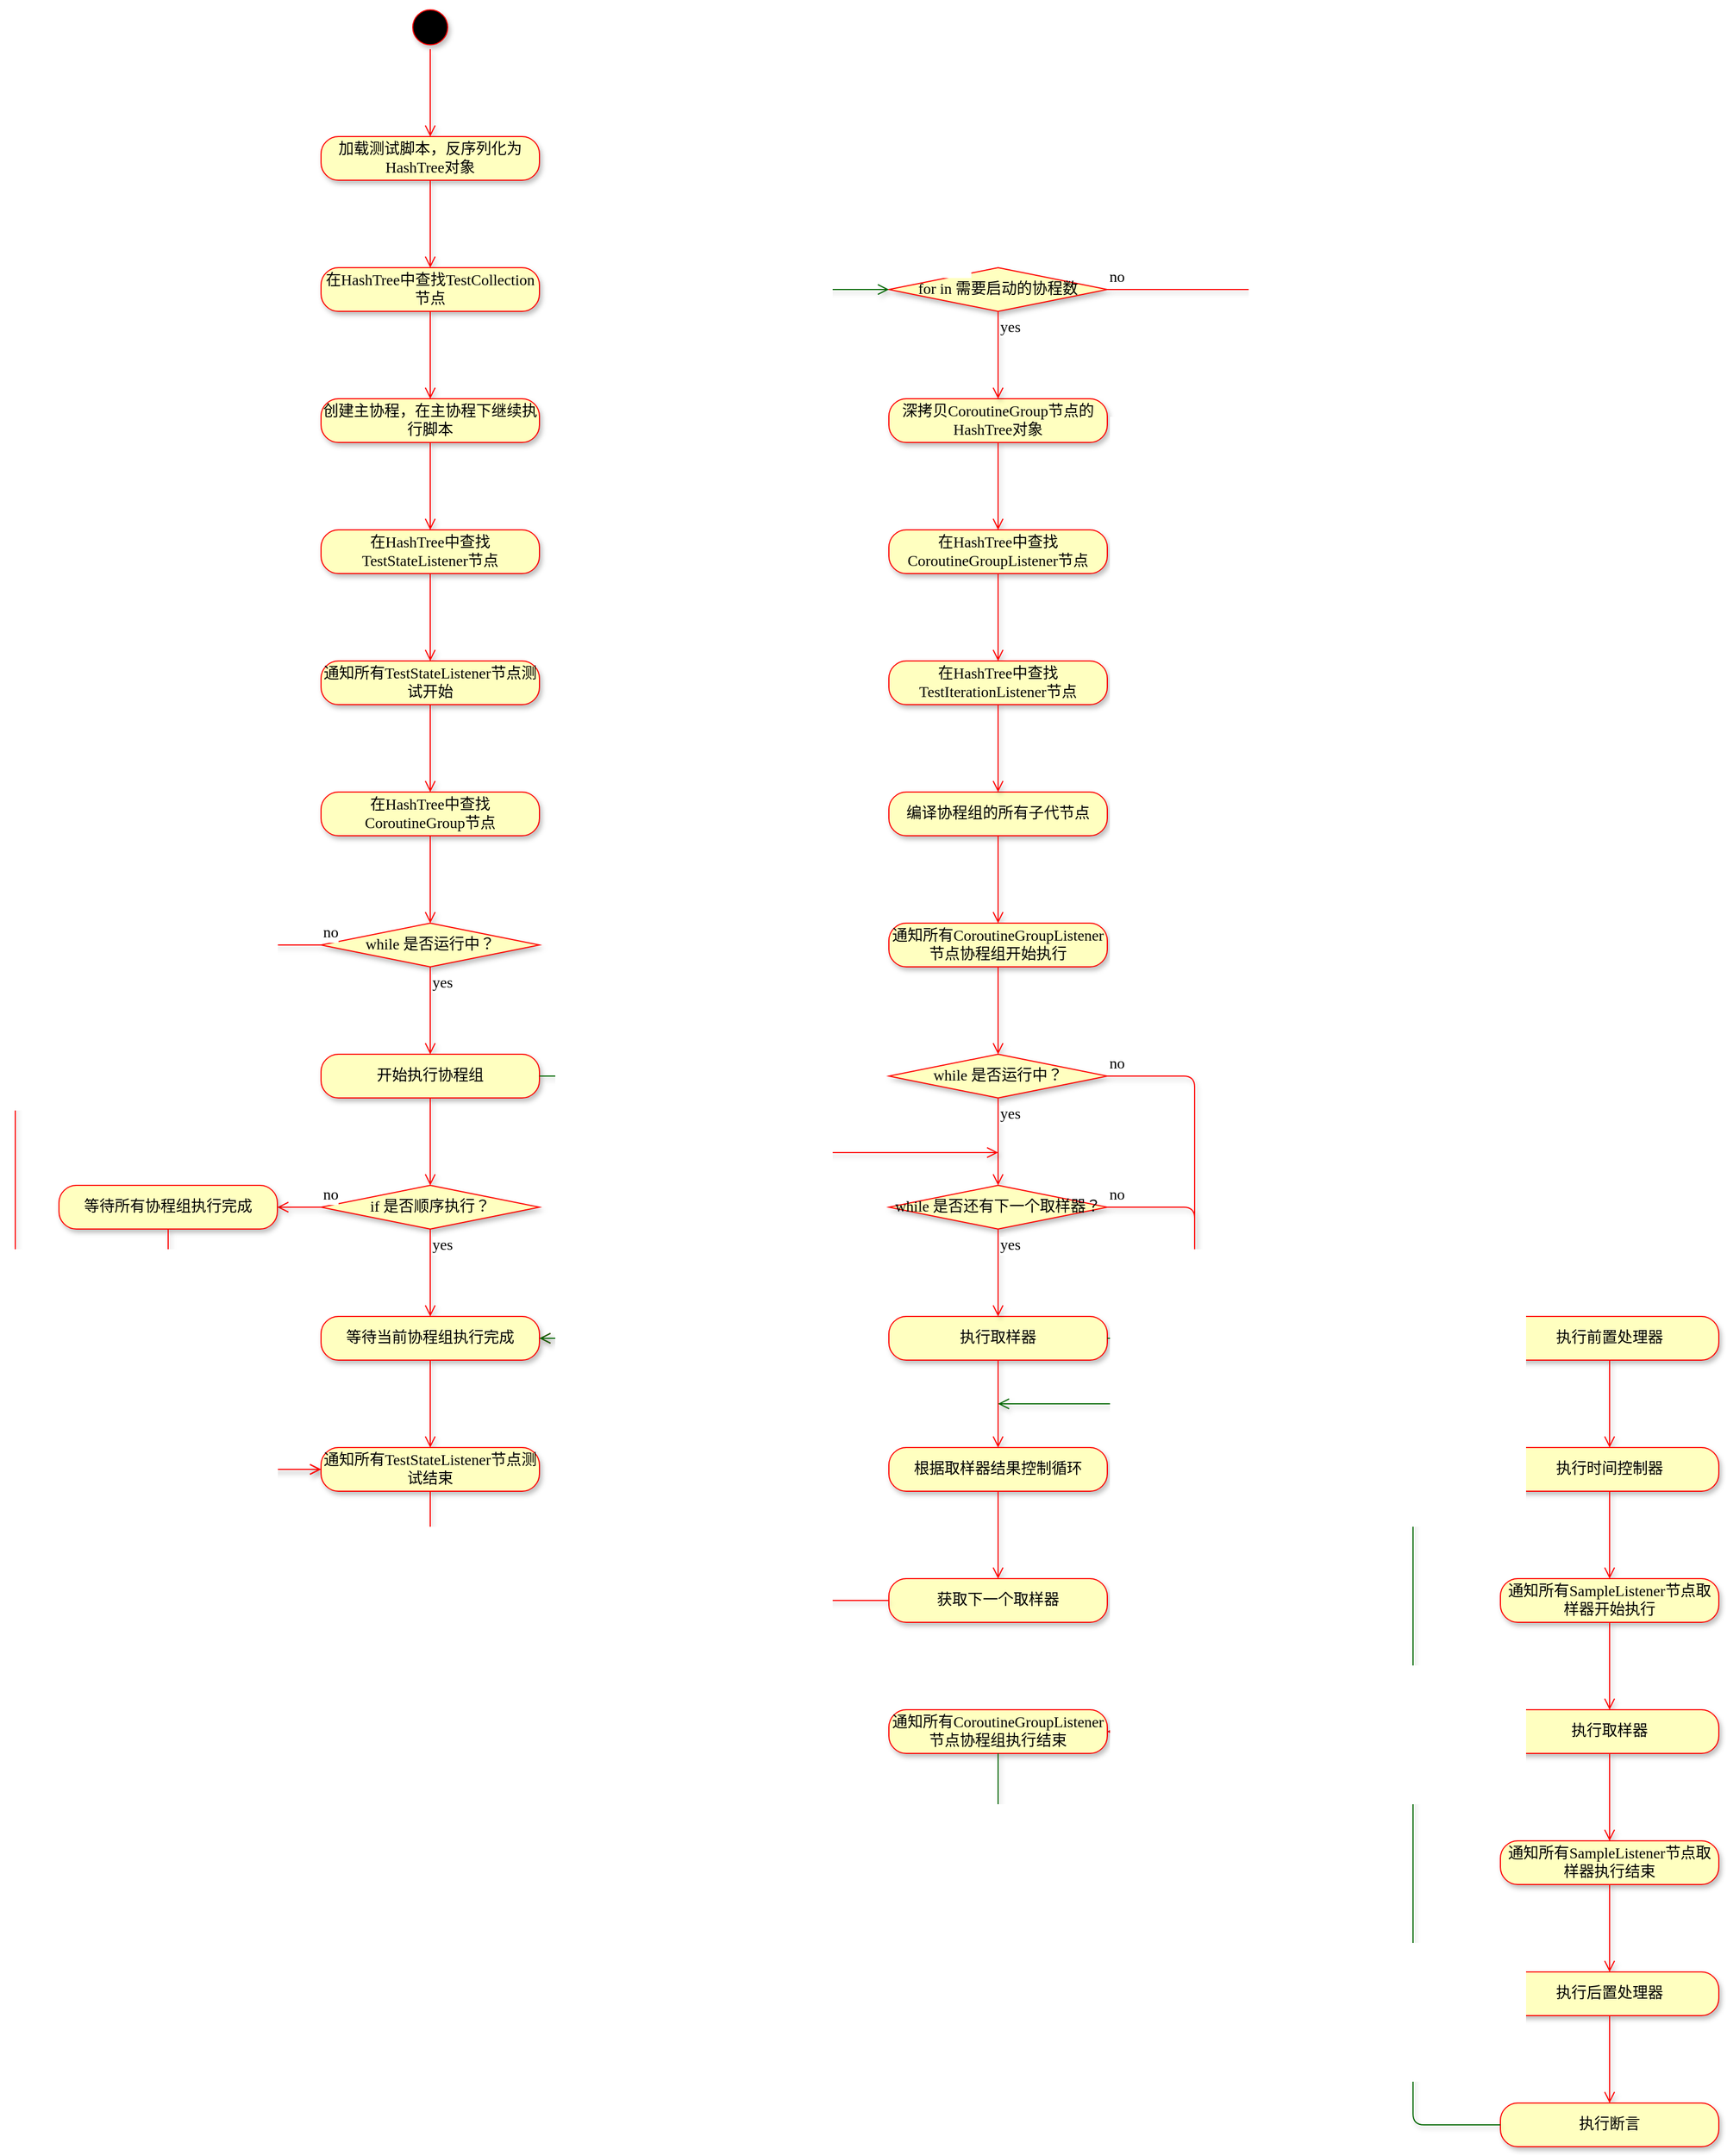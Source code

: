 <mxfile version="12.6.5" type="device" pages="3"><diagram id="2NLiQF8wmrXYwX6GslgR" name="流程图"><mxGraphModel dx="1390" dy="856" grid="1" gridSize="10" guides="1" tooltips="1" connect="1" arrows="1" fold="1" page="1" pageScale="1" pageWidth="850" pageHeight="1100" math="0" shadow="0"><root><mxCell id="4IiAipDDZqjaYmG_PLBW-0"/><mxCell id="4IiAipDDZqjaYmG_PLBW-1" parent="4IiAipDDZqjaYmG_PLBW-0"/><mxCell id="UdQ43ofDgbNlz8B3OXmt-4" value="" style="ellipse;html=1;shape=startState;fillColor=#000000;strokeColor=#ff0000;fontSize=14;fontFamily=Lucida Console;shadow=1;" parent="4IiAipDDZqjaYmG_PLBW-1" vertex="1"><mxGeometry x="400" y="120" width="40" height="40" as="geometry"/></mxCell><mxCell id="UdQ43ofDgbNlz8B3OXmt-5" value="" style="edgeStyle=orthogonalEdgeStyle;html=1;verticalAlign=bottom;endArrow=open;endSize=8;strokeColor=#ff0000;entryX=0.5;entryY=0;entryDx=0;entryDy=0;fontSize=14;fontFamily=Lucida Console;shadow=1;" parent="4IiAipDDZqjaYmG_PLBW-1" source="UdQ43ofDgbNlz8B3OXmt-4" target="UdQ43ofDgbNlz8B3OXmt-6" edge="1"><mxGeometry relative="1" as="geometry"><mxPoint x="375" y="250" as="targetPoint"/></mxGeometry></mxCell><mxCell id="UdQ43ofDgbNlz8B3OXmt-6" value="加载测试脚本，反序列化为HashTree对象" style="rounded=1;whiteSpace=wrap;html=1;arcSize=40;fontColor=#000000;fillColor=#ffffc0;strokeColor=#ff0000;fontSize=14;fontFamily=Lucida Console;shadow=1;" parent="4IiAipDDZqjaYmG_PLBW-1" vertex="1"><mxGeometry x="320" y="240" width="200" height="40" as="geometry"/></mxCell><mxCell id="UdQ43ofDgbNlz8B3OXmt-7" value="" style="edgeStyle=orthogonalEdgeStyle;html=1;verticalAlign=bottom;endArrow=open;endSize=8;strokeColor=#ff0000;entryX=0.5;entryY=0;entryDx=0;entryDy=0;fontSize=14;fontFamily=Lucida Console;shadow=1;" parent="4IiAipDDZqjaYmG_PLBW-1" source="UdQ43ofDgbNlz8B3OXmt-6" target="UdQ43ofDgbNlz8B3OXmt-8" edge="1"><mxGeometry relative="1" as="geometry"><mxPoint x="380" y="360" as="targetPoint"/></mxGeometry></mxCell><mxCell id="UdQ43ofDgbNlz8B3OXmt-8" value="&lt;span style=&quot;font-size: 14px;&quot;&gt;在HashTree中查找&lt;span style=&quot;font-size: 14px;&quot;&gt;TestCollection节点&lt;/span&gt;&lt;/span&gt;" style="rounded=1;whiteSpace=wrap;html=1;arcSize=40;fontColor=#000000;fillColor=#ffffc0;strokeColor=#ff0000;align=center;labelBackgroundColor=none;fontSize=14;fontFamily=Lucida Console;shadow=1;" parent="4IiAipDDZqjaYmG_PLBW-1" vertex="1"><mxGeometry x="320" y="360" width="200" height="40" as="geometry"/></mxCell><mxCell id="UdQ43ofDgbNlz8B3OXmt-9" value="" style="edgeStyle=orthogonalEdgeStyle;html=1;verticalAlign=bottom;endArrow=open;endSize=8;strokeColor=#ff0000;entryX=0.5;entryY=0;entryDx=0;entryDy=0;fontSize=14;fontFamily=Lucida Console;shadow=1;" parent="4IiAipDDZqjaYmG_PLBW-1" source="UdQ43ofDgbNlz8B3OXmt-8" target="UdQ43ofDgbNlz8B3OXmt-10" edge="1"><mxGeometry relative="1" as="geometry"><mxPoint x="380" y="460" as="targetPoint"/></mxGeometry></mxCell><mxCell id="UdQ43ofDgbNlz8B3OXmt-10" value="创建主协程，在主协程下继续执行脚本" style="rounded=1;whiteSpace=wrap;html=1;arcSize=40;fontColor=#000000;fillColor=#ffffc0;strokeColor=#ff0000;labelBackgroundColor=none;align=center;fontSize=14;fontFamily=Lucida Console;shadow=1;" parent="4IiAipDDZqjaYmG_PLBW-1" vertex="1"><mxGeometry x="320" y="480" width="200" height="40" as="geometry"/></mxCell><mxCell id="UdQ43ofDgbNlz8B3OXmt-11" value="" style="edgeStyle=orthogonalEdgeStyle;html=1;verticalAlign=bottom;endArrow=open;endSize=8;strokeColor=#ff0000;fontColor=#000000;entryX=0.5;entryY=0;entryDx=0;entryDy=0;fontSize=14;fontFamily=Lucida Console;shadow=1;" parent="4IiAipDDZqjaYmG_PLBW-1" source="UdQ43ofDgbNlz8B3OXmt-10" target="UdQ43ofDgbNlz8B3OXmt-14" edge="1"><mxGeometry relative="1" as="geometry"><mxPoint x="400" y="600" as="targetPoint"/></mxGeometry></mxCell><mxCell id="UdQ43ofDgbNlz8B3OXmt-14" value="在HashTree中查找TestStateListener节点" style="rounded=1;whiteSpace=wrap;html=1;arcSize=40;fontColor=#000000;fillColor=#ffffc0;strokeColor=#ff0000;labelBackgroundColor=none;align=center;fontSize=14;fontFamily=Lucida Console;shadow=1;" parent="4IiAipDDZqjaYmG_PLBW-1" vertex="1"><mxGeometry x="320" y="600" width="200" height="40" as="geometry"/></mxCell><mxCell id="UdQ43ofDgbNlz8B3OXmt-15" value="" style="edgeStyle=orthogonalEdgeStyle;html=1;verticalAlign=bottom;endArrow=open;endSize=8;strokeColor=#ff0000;fontColor=#000000;entryX=0.5;entryY=0;entryDx=0;entryDy=0;fontSize=14;fontFamily=Lucida Console;shadow=1;" parent="4IiAipDDZqjaYmG_PLBW-1" source="UdQ43ofDgbNlz8B3OXmt-14" target="UdQ43ofDgbNlz8B3OXmt-16" edge="1"><mxGeometry relative="1" as="geometry"><mxPoint x="380" y="700" as="targetPoint"/></mxGeometry></mxCell><mxCell id="UdQ43ofDgbNlz8B3OXmt-16" value="通知所有TestStateListener节点测试开始" style="rounded=1;whiteSpace=wrap;html=1;arcSize=40;fontColor=#000000;fillColor=#ffffc0;strokeColor=#ff0000;labelBackgroundColor=none;align=center;fontSize=14;fontFamily=Lucida Console;shadow=1;" parent="4IiAipDDZqjaYmG_PLBW-1" vertex="1"><mxGeometry x="320" y="720" width="200" height="40" as="geometry"/></mxCell><mxCell id="UdQ43ofDgbNlz8B3OXmt-17" value="" style="edgeStyle=orthogonalEdgeStyle;html=1;verticalAlign=bottom;endArrow=open;endSize=8;strokeColor=#ff0000;fontColor=#000000;entryX=0.5;entryY=0;entryDx=0;entryDy=0;entryPerimeter=0;fontSize=14;fontFamily=Lucida Console;shadow=1;" parent="4IiAipDDZqjaYmG_PLBW-1" source="UdQ43ofDgbNlz8B3OXmt-16" target="UdQ43ofDgbNlz8B3OXmt-21" edge="1"><mxGeometry relative="1" as="geometry"><mxPoint x="400" y="840" as="targetPoint"/></mxGeometry></mxCell><mxCell id="UdQ43ofDgbNlz8B3OXmt-21" value="在HashTree中查找CoroutineGroup节点" style="rounded=1;whiteSpace=wrap;html=1;arcSize=40;fontColor=#000000;fillColor=#ffffc0;strokeColor=#ff0000;labelBackgroundColor=none;align=center;fontSize=14;fontFamily=Lucida Console;shadow=1;" parent="4IiAipDDZqjaYmG_PLBW-1" vertex="1"><mxGeometry x="320" y="840" width="200" height="40" as="geometry"/></mxCell><mxCell id="UdQ43ofDgbNlz8B3OXmt-22" value="" style="edgeStyle=orthogonalEdgeStyle;html=1;verticalAlign=bottom;endArrow=open;endSize=8;strokeColor=#ff0000;fontColor=#000000;entryX=0.5;entryY=0;entryDx=0;entryDy=0;fontSize=14;fontFamily=Lucida Console;shadow=1;" parent="4IiAipDDZqjaYmG_PLBW-1" source="UdQ43ofDgbNlz8B3OXmt-21" target="UdQ43ofDgbNlz8B3OXmt-25" edge="1"><mxGeometry relative="1" as="geometry"><mxPoint x="400" y="960" as="targetPoint"/></mxGeometry></mxCell><mxCell id="UdQ43ofDgbNlz8B3OXmt-25" value="while 是否运行中？" style="rhombus;whiteSpace=wrap;html=1;fillColor=#ffffc0;strokeColor=#ff0000;labelBackgroundColor=none;fontColor=#000000;align=center;fontSize=14;fontFamily=Lucida Console;shadow=1;" parent="4IiAipDDZqjaYmG_PLBW-1" vertex="1"><mxGeometry x="320" y="960" width="200" height="40" as="geometry"/></mxCell><mxCell id="UdQ43ofDgbNlz8B3OXmt-26" value="no" style="edgeStyle=orthogonalEdgeStyle;html=1;align=left;verticalAlign=bottom;endArrow=open;endSize=8;strokeColor=#ff0000;fontColor=#000000;exitX=0;exitY=0.5;exitDx=0;exitDy=0;entryX=0;entryY=0.5;entryDx=0;entryDy=0;fontSize=14;fontFamily=Lucida Console;shadow=1;" parent="4IiAipDDZqjaYmG_PLBW-1" source="UdQ43ofDgbNlz8B3OXmt-25" target="UdQ43ofDgbNlz8B3OXmt-40" edge="1"><mxGeometry x="-1" relative="1" as="geometry"><mxPoint x="620" y="1090" as="targetPoint"/><Array as="points"><mxPoint x="40" y="980"/><mxPoint x="40" y="1460"/></Array></mxGeometry></mxCell><mxCell id="UdQ43ofDgbNlz8B3OXmt-27" value="yes" style="edgeStyle=orthogonalEdgeStyle;html=1;align=left;verticalAlign=top;endArrow=open;endSize=8;strokeColor=#ff0000;fontColor=#000000;entryX=0.5;entryY=0;entryDx=0;entryDy=0;fontSize=14;fontFamily=Lucida Console;shadow=1;" parent="4IiAipDDZqjaYmG_PLBW-1" source="UdQ43ofDgbNlz8B3OXmt-25" target="UdQ43ofDgbNlz8B3OXmt-28" edge="1"><mxGeometry x="-1" relative="1" as="geometry"><mxPoint x="360" y="1060" as="targetPoint"/></mxGeometry></mxCell><mxCell id="UdQ43ofDgbNlz8B3OXmt-28" value="开始执行协程组" style="rounded=1;whiteSpace=wrap;html=1;arcSize=40;fontColor=#000000;fillColor=#ffffc0;strokeColor=#ff0000;labelBackgroundColor=none;align=center;fontSize=14;fontFamily=Lucida Console;shadow=1;" parent="4IiAipDDZqjaYmG_PLBW-1" vertex="1"><mxGeometry x="320" y="1080" width="200" height="40" as="geometry"/></mxCell><mxCell id="UdQ43ofDgbNlz8B3OXmt-29" value="" style="edgeStyle=orthogonalEdgeStyle;html=1;verticalAlign=bottom;endArrow=open;endSize=8;strokeColor=#ff0000;fontColor=#000000;entryX=0.5;entryY=0;entryDx=0;entryDy=0;fontSize=14;fontFamily=Lucida Console;shadow=1;" parent="4IiAipDDZqjaYmG_PLBW-1" source="UdQ43ofDgbNlz8B3OXmt-28" target="UdQ43ofDgbNlz8B3OXmt-33" edge="1"><mxGeometry relative="1" as="geometry"><mxPoint x="380" y="1160" as="targetPoint"/></mxGeometry></mxCell><mxCell id="UdQ43ofDgbNlz8B3OXmt-33" value="if 是否顺序执行？" style="rhombus;whiteSpace=wrap;html=1;fillColor=#ffffc0;strokeColor=#ff0000;labelBackgroundColor=none;fontColor=#000000;align=center;fontSize=14;fontFamily=Lucida Console;shadow=1;" parent="4IiAipDDZqjaYmG_PLBW-1" vertex="1"><mxGeometry x="320" y="1200" width="200" height="40" as="geometry"/></mxCell><mxCell id="UdQ43ofDgbNlz8B3OXmt-34" value="no" style="edgeStyle=orthogonalEdgeStyle;html=1;align=left;verticalAlign=bottom;endArrow=open;endSize=8;strokeColor=#ff0000;fontColor=#000000;exitX=0;exitY=0.5;exitDx=0;exitDy=0;entryX=1;entryY=0.5;entryDx=0;entryDy=0;fontSize=14;fontFamily=Lucida Console;shadow=1;" parent="4IiAipDDZqjaYmG_PLBW-1" source="UdQ43ofDgbNlz8B3OXmt-33" target="UdQ43ofDgbNlz8B3OXmt-38" edge="1"><mxGeometry x="-1" relative="1" as="geometry"><mxPoint x="630" y="1220" as="targetPoint"/></mxGeometry></mxCell><mxCell id="UdQ43ofDgbNlz8B3OXmt-35" value="yes" style="edgeStyle=orthogonalEdgeStyle;html=1;align=left;verticalAlign=top;endArrow=open;endSize=8;strokeColor=#ff0000;fontColor=#000000;entryX=0.5;entryY=0;entryDx=0;entryDy=0;fontSize=14;fontFamily=Lucida Console;shadow=1;" parent="4IiAipDDZqjaYmG_PLBW-1" source="UdQ43ofDgbNlz8B3OXmt-33" target="UdQ43ofDgbNlz8B3OXmt-36" edge="1"><mxGeometry x="-1" relative="1" as="geometry"><mxPoint x="360" y="1300" as="targetPoint"/></mxGeometry></mxCell><mxCell id="UdQ43ofDgbNlz8B3OXmt-36" value="等待当前协程组执行完成" style="rounded=1;whiteSpace=wrap;html=1;arcSize=40;fontColor=#000000;fillColor=#ffffc0;strokeColor=#ff0000;labelBackgroundColor=none;align=center;fontSize=14;fontFamily=Lucida Console;shadow=1;" parent="4IiAipDDZqjaYmG_PLBW-1" vertex="1"><mxGeometry x="320" y="1320" width="200" height="40" as="geometry"/></mxCell><mxCell id="UdQ43ofDgbNlz8B3OXmt-37" value="" style="edgeStyle=orthogonalEdgeStyle;html=1;verticalAlign=bottom;endArrow=open;endSize=8;strokeColor=#ff0000;fontColor=#000000;exitX=0.5;exitY=1;exitDx=0;exitDy=0;entryX=0.5;entryY=0;entryDx=0;entryDy=0;fontSize=14;fontFamily=Lucida Console;shadow=1;" parent="4IiAipDDZqjaYmG_PLBW-1" source="UdQ43ofDgbNlz8B3OXmt-36" target="UdQ43ofDgbNlz8B3OXmt-40" edge="1"><mxGeometry relative="1" as="geometry"><mxPoint x="200" y="1440" as="targetPoint"/></mxGeometry></mxCell><mxCell id="UdQ43ofDgbNlz8B3OXmt-38" value="等待所有协程组执行完成" style="rounded=1;whiteSpace=wrap;html=1;arcSize=40;fontColor=#000000;fillColor=#ffffc0;strokeColor=#ff0000;labelBackgroundColor=none;align=center;fontSize=14;fontFamily=Lucida Console;shadow=1;" parent="4IiAipDDZqjaYmG_PLBW-1" vertex="1"><mxGeometry x="80" y="1200" width="200" height="40" as="geometry"/></mxCell><mxCell id="UdQ43ofDgbNlz8B3OXmt-39" value="" style="edgeStyle=orthogonalEdgeStyle;html=1;verticalAlign=bottom;endArrow=open;endSize=8;strokeColor=#ff0000;fontColor=#000000;exitX=0.5;exitY=1;exitDx=0;exitDy=0;entryX=0;entryY=0.5;entryDx=0;entryDy=0;fontSize=14;fontFamily=Lucida Console;shadow=1;" parent="4IiAipDDZqjaYmG_PLBW-1" source="UdQ43ofDgbNlz8B3OXmt-38" target="UdQ43ofDgbNlz8B3OXmt-40" edge="1"><mxGeometry relative="1" as="geometry"><mxPoint x="40" y="1440" as="targetPoint"/></mxGeometry></mxCell><mxCell id="UdQ43ofDgbNlz8B3OXmt-40" value="通知所有TestStateListener节点测试结束" style="rounded=1;whiteSpace=wrap;html=1;arcSize=40;fontColor=#000000;fillColor=#ffffc0;strokeColor=#ff0000;labelBackgroundColor=none;align=center;fontSize=14;fontFamily=Lucida Console;shadow=1;" parent="4IiAipDDZqjaYmG_PLBW-1" vertex="1"><mxGeometry x="320" y="1440" width="200" height="40" as="geometry"/></mxCell><mxCell id="UdQ43ofDgbNlz8B3OXmt-41" value="" style="edgeStyle=orthogonalEdgeStyle;html=1;verticalAlign=bottom;endArrow=open;endSize=8;strokeColor=#ff0000;fontColor=#000000;entryX=0.5;entryY=0;entryDx=0;entryDy=0;fontSize=14;fontFamily=Lucida Console;shadow=1;" parent="4IiAipDDZqjaYmG_PLBW-1" source="UdQ43ofDgbNlz8B3OXmt-40" target="UdQ43ofDgbNlz8B3OXmt-42" edge="1"><mxGeometry relative="1" as="geometry"><mxPoint x="380" y="1540" as="targetPoint"/></mxGeometry></mxCell><mxCell id="UdQ43ofDgbNlz8B3OXmt-42" value="" style="ellipse;html=1;shape=endState;fillColor=#000000;strokeColor=#ff0000;labelBackgroundColor=none;fontColor=#000000;align=center;fontSize=14;fontFamily=Lucida Console;shadow=1;" parent="4IiAipDDZqjaYmG_PLBW-1" vertex="1"><mxGeometry x="400" y="1560" width="40" height="40" as="geometry"/></mxCell><mxCell id="UdQ43ofDgbNlz8B3OXmt-46" value="深拷贝CoroutineGroup节点的HashTree对象" style="rounded=1;whiteSpace=wrap;html=1;arcSize=40;fontColor=#000000;fillColor=#ffffc0;strokeColor=#ff0000;labelBackgroundColor=none;align=center;fontSize=14;fontFamily=Lucida Console;shadow=1;" parent="4IiAipDDZqjaYmG_PLBW-1" vertex="1"><mxGeometry x="840" y="480" width="200" height="40" as="geometry"/></mxCell><mxCell id="UdQ43ofDgbNlz8B3OXmt-47" value="" style="edgeStyle=orthogonalEdgeStyle;html=1;verticalAlign=bottom;endArrow=open;endSize=8;strokeColor=#ff0000;fontColor=#000000;entryX=0.5;entryY=0;entryDx=0;entryDy=0;fontSize=14;fontFamily=Lucida Console;shadow=1;" parent="4IiAipDDZqjaYmG_PLBW-1" source="UdQ43ofDgbNlz8B3OXmt-46" target="UdQ43ofDgbNlz8B3OXmt-57" edge="1"><mxGeometry relative="1" as="geometry"><mxPoint x="920" y="600" as="targetPoint"/></mxGeometry></mxCell><mxCell id="UdQ43ofDgbNlz8B3OXmt-50" value="编译协程组的所有子代节点" style="rounded=1;whiteSpace=wrap;html=1;arcSize=40;fontColor=#000000;fillColor=#ffffc0;strokeColor=#ff0000;labelBackgroundColor=none;align=center;fontSize=14;fontFamily=Lucida Console;shadow=1;" parent="4IiAipDDZqjaYmG_PLBW-1" vertex="1"><mxGeometry x="840" y="840" width="200" height="40" as="geometry"/></mxCell><mxCell id="UdQ43ofDgbNlz8B3OXmt-51" value="" style="edgeStyle=orthogonalEdgeStyle;html=1;verticalAlign=bottom;endArrow=open;endSize=8;strokeColor=#ff0000;fontColor=#000000;entryX=0.5;entryY=0;entryDx=0;entryDy=0;fontSize=14;fontFamily=Lucida Console;shadow=1;" parent="4IiAipDDZqjaYmG_PLBW-1" source="UdQ43ofDgbNlz8B3OXmt-50" target="UdQ43ofDgbNlz8B3OXmt-52" edge="1"><mxGeometry relative="1" as="geometry"><mxPoint x="900" y="940" as="targetPoint"/></mxGeometry></mxCell><mxCell id="UdQ43ofDgbNlz8B3OXmt-52" value="通知所有&lt;span style=&quot;font-size: 14px;&quot;&gt;CoroutineGroupListener&lt;/span&gt;节点协程组开始执行" style="rounded=1;whiteSpace=wrap;html=1;arcSize=40;fontColor=#000000;fillColor=#ffffc0;strokeColor=#ff0000;labelBackgroundColor=none;align=center;fontSize=14;fontFamily=Lucida Console;shadow=1;" parent="4IiAipDDZqjaYmG_PLBW-1" vertex="1"><mxGeometry x="840" y="960" width="200" height="40" as="geometry"/></mxCell><mxCell id="UdQ43ofDgbNlz8B3OXmt-53" value="" style="edgeStyle=orthogonalEdgeStyle;html=1;verticalAlign=bottom;endArrow=open;endSize=8;strokeColor=#ff0000;fontColor=#000000;entryX=0.5;entryY=0;entryDx=0;entryDy=0;fontSize=14;fontFamily=Lucida Console;shadow=1;" parent="4IiAipDDZqjaYmG_PLBW-1" source="UdQ43ofDgbNlz8B3OXmt-52" target="UdQ43ofDgbNlz8B3OXmt-61" edge="1"><mxGeometry relative="1" as="geometry"><mxPoint x="900" y="1060" as="targetPoint"/></mxGeometry></mxCell><mxCell id="UdQ43ofDgbNlz8B3OXmt-54" value="for in 需要启动的协程数" style="rhombus;whiteSpace=wrap;html=1;fillColor=#ffffc0;strokeColor=#ff0000;labelBackgroundColor=none;fontColor=#000000;align=center;fontSize=14;fontFamily=Lucida Console;shadow=1;" parent="4IiAipDDZqjaYmG_PLBW-1" vertex="1"><mxGeometry x="840" y="360" width="200" height="40" as="geometry"/></mxCell><mxCell id="UdQ43ofDgbNlz8B3OXmt-55" value="no" style="edgeStyle=orthogonalEdgeStyle;html=1;align=left;verticalAlign=bottom;endArrow=open;endSize=8;strokeColor=#ff0000;fontColor=#000000;fontSize=14;fontFamily=Lucida Console;exitX=1;exitY=0.5;exitDx=0;exitDy=0;shadow=1;" parent="4IiAipDDZqjaYmG_PLBW-1" source="UdQ43ofDgbNlz8B3OXmt-54" edge="1"><mxGeometry x="-1" relative="1" as="geometry"><mxPoint x="520" y="1340" as="targetPoint"/><Array as="points"><mxPoint x="1200" y="380"/><mxPoint x="1200" y="1800"/><mxPoint x="610" y="1800"/><mxPoint x="610" y="1340"/></Array></mxGeometry></mxCell><mxCell id="UdQ43ofDgbNlz8B3OXmt-56" value="yes" style="edgeStyle=orthogonalEdgeStyle;html=1;align=left;verticalAlign=top;endArrow=open;endSize=8;strokeColor=#ff0000;fontColor=#000000;entryX=0.5;entryY=0;entryDx=0;entryDy=0;fontSize=14;fontFamily=Lucida Console;shadow=1;" parent="4IiAipDDZqjaYmG_PLBW-1" source="UdQ43ofDgbNlz8B3OXmt-54" target="UdQ43ofDgbNlz8B3OXmt-46" edge="1"><mxGeometry x="-1" relative="1" as="geometry"><mxPoint x="880" y="460" as="targetPoint"/></mxGeometry></mxCell><mxCell id="UdQ43ofDgbNlz8B3OXmt-57" value="在HashTree中查找&lt;font style=&quot;font-size: 14px;&quot;&gt;CoroutineGroupListener节点&lt;/font&gt;" style="rounded=1;whiteSpace=wrap;html=1;arcSize=40;fontColor=#000000;fillColor=#ffffc0;strokeColor=#ff0000;labelBackgroundColor=none;align=center;fontSize=14;fontFamily=Lucida Console;shadow=1;" parent="4IiAipDDZqjaYmG_PLBW-1" vertex="1"><mxGeometry x="840" y="600" width="200" height="40" as="geometry"/></mxCell><mxCell id="UdQ43ofDgbNlz8B3OXmt-58" value="" style="edgeStyle=orthogonalEdgeStyle;html=1;verticalAlign=bottom;endArrow=open;endSize=8;strokeColor=#ff0000;fontColor=#000000;entryX=0.5;entryY=0;entryDx=0;entryDy=0;fontSize=14;fontFamily=Lucida Console;shadow=1;" parent="4IiAipDDZqjaYmG_PLBW-1" source="UdQ43ofDgbNlz8B3OXmt-57" target="UdQ43ofDgbNlz8B3OXmt-59" edge="1"><mxGeometry relative="1" as="geometry"><mxPoint x="1060" y="670" as="targetPoint"/></mxGeometry></mxCell><mxCell id="UdQ43ofDgbNlz8B3OXmt-59" value="在HashTree中查找&lt;font style=&quot;font-size: 14px;&quot;&gt;TestIterationListener节点&lt;/font&gt;" style="rounded=1;whiteSpace=wrap;html=1;arcSize=40;fontColor=#000000;fillColor=#ffffc0;strokeColor=#ff0000;labelBackgroundColor=none;align=center;fontSize=14;fontFamily=Lucida Console;shadow=1;" parent="4IiAipDDZqjaYmG_PLBW-1" vertex="1"><mxGeometry x="840" y="720" width="200" height="40" as="geometry"/></mxCell><mxCell id="UdQ43ofDgbNlz8B3OXmt-60" value="" style="edgeStyle=orthogonalEdgeStyle;html=1;verticalAlign=bottom;endArrow=open;endSize=8;strokeColor=#ff0000;fontColor=#000000;entryX=0.5;entryY=0;entryDx=0;entryDy=0;fontSize=14;fontFamily=Lucida Console;shadow=1;" parent="4IiAipDDZqjaYmG_PLBW-1" source="UdQ43ofDgbNlz8B3OXmt-59" target="UdQ43ofDgbNlz8B3OXmt-50" edge="1"><mxGeometry relative="1" as="geometry"><mxPoint x="900" y="820" as="targetPoint"/></mxGeometry></mxCell><mxCell id="UdQ43ofDgbNlz8B3OXmt-61" value="while 是否运行中？" style="rhombus;whiteSpace=wrap;html=1;fillColor=#ffffc0;strokeColor=#ff0000;labelBackgroundColor=none;fontColor=#000000;align=center;fontSize=14;fontFamily=Lucida Console;shadow=1;" parent="4IiAipDDZqjaYmG_PLBW-1" vertex="1"><mxGeometry x="840" y="1080" width="200" height="40" as="geometry"/></mxCell><mxCell id="UdQ43ofDgbNlz8B3OXmt-62" value="no" style="edgeStyle=orthogonalEdgeStyle;html=1;align=left;verticalAlign=bottom;endArrow=open;endSize=8;strokeColor=#ff0000;fontColor=#000000;entryX=1;entryY=0.5;entryDx=0;entryDy=0;fontSize=14;fontFamily=Lucida Console;shadow=1;" parent="4IiAipDDZqjaYmG_PLBW-1" source="UdQ43ofDgbNlz8B3OXmt-61" target="UdQ43ofDgbNlz8B3OXmt-75" edge="1"><mxGeometry x="-1" relative="1" as="geometry"><mxPoint x="1120" y="1530" as="targetPoint"/><Array as="points"><mxPoint x="1120" y="1100"/><mxPoint x="1120" y="1700"/></Array></mxGeometry></mxCell><mxCell id="UdQ43ofDgbNlz8B3OXmt-63" value="yes" style="edgeStyle=orthogonalEdgeStyle;html=1;align=left;verticalAlign=top;endArrow=open;endSize=8;strokeColor=#ff0000;fontColor=#000000;entryX=0.5;entryY=0;entryDx=0;entryDy=0;fontSize=14;fontFamily=Lucida Console;shadow=1;" parent="4IiAipDDZqjaYmG_PLBW-1" source="UdQ43ofDgbNlz8B3OXmt-61" target="UdQ43ofDgbNlz8B3OXmt-70" edge="1"><mxGeometry x="-1" relative="1" as="geometry"><mxPoint x="860" y="1180" as="targetPoint"/></mxGeometry></mxCell><mxCell id="UdQ43ofDgbNlz8B3OXmt-64" value="执行取样器" style="rounded=1;whiteSpace=wrap;html=1;arcSize=40;fontColor=#000000;fillColor=#ffffc0;strokeColor=#ff0000;labelBackgroundColor=none;align=center;fontSize=14;fontFamily=Lucida Console;shadow=1;" parent="4IiAipDDZqjaYmG_PLBW-1" vertex="1"><mxGeometry x="840" y="1320" width="200" height="40" as="geometry"/></mxCell><mxCell id="UdQ43ofDgbNlz8B3OXmt-65" value="" style="edgeStyle=orthogonalEdgeStyle;html=1;verticalAlign=bottom;endArrow=open;endSize=8;strokeColor=#ff0000;fontColor=#000000;entryX=0.5;entryY=0;entryDx=0;entryDy=0;fontSize=14;fontFamily=Lucida Console;shadow=1;" parent="4IiAipDDZqjaYmG_PLBW-1" source="UdQ43ofDgbNlz8B3OXmt-64" target="UdQ43ofDgbNlz8B3OXmt-66" edge="1"><mxGeometry relative="1" as="geometry"><mxPoint x="910" y="1420" as="targetPoint"/></mxGeometry></mxCell><mxCell id="UdQ43ofDgbNlz8B3OXmt-66" value="根据取样器结果控制循环" style="rounded=1;whiteSpace=wrap;html=1;arcSize=40;fontColor=#000000;fillColor=#ffffc0;strokeColor=#ff0000;labelBackgroundColor=none;align=center;fontSize=14;fontFamily=Lucida Console;shadow=1;" parent="4IiAipDDZqjaYmG_PLBW-1" vertex="1"><mxGeometry x="840" y="1440" width="200" height="40" as="geometry"/></mxCell><mxCell id="UdQ43ofDgbNlz8B3OXmt-67" value="" style="edgeStyle=orthogonalEdgeStyle;html=1;verticalAlign=bottom;endArrow=open;endSize=8;strokeColor=#ff0000;fontColor=#000000;fontSize=14;fontFamily=Lucida Console;shadow=1;" parent="4IiAipDDZqjaYmG_PLBW-1" source="UdQ43ofDgbNlz8B3OXmt-66" target="UdQ43ofDgbNlz8B3OXmt-68" edge="1"><mxGeometry relative="1" as="geometry"><mxPoint x="900" y="1540" as="targetPoint"/></mxGeometry></mxCell><mxCell id="UdQ43ofDgbNlz8B3OXmt-68" value="获取下一个取样器" style="rounded=1;whiteSpace=wrap;html=1;arcSize=40;fontColor=#000000;fillColor=#ffffc0;strokeColor=#ff0000;labelBackgroundColor=none;align=center;fontSize=14;fontFamily=Lucida Console;shadow=1;" parent="4IiAipDDZqjaYmG_PLBW-1" vertex="1"><mxGeometry x="840" y="1560" width="200" height="40" as="geometry"/></mxCell><mxCell id="UdQ43ofDgbNlz8B3OXmt-69" value="" style="edgeStyle=orthogonalEdgeStyle;html=1;verticalAlign=bottom;endArrow=open;endSize=8;strokeColor=#ff0000;fontColor=#000000;fontSize=14;fontFamily=Lucida Console;shadow=1;" parent="4IiAipDDZqjaYmG_PLBW-1" source="UdQ43ofDgbNlz8B3OXmt-68" edge="1"><mxGeometry relative="1" as="geometry"><mxPoint x="940" y="1170" as="targetPoint"/><Array as="points"><mxPoint x="760" y="1580"/><mxPoint x="760" y="1170"/></Array></mxGeometry></mxCell><mxCell id="UdQ43ofDgbNlz8B3OXmt-70" value="while 是否还有下一个取样器？" style="rhombus;whiteSpace=wrap;html=1;fillColor=#ffffc0;strokeColor=#ff0000;labelBackgroundColor=none;fontColor=#000000;align=center;fontSize=14;fontFamily=Lucida Console;shadow=1;" parent="4IiAipDDZqjaYmG_PLBW-1" vertex="1"><mxGeometry x="840" y="1200" width="200" height="40" as="geometry"/></mxCell><mxCell id="UdQ43ofDgbNlz8B3OXmt-71" value="no" style="edgeStyle=orthogonalEdgeStyle;html=1;align=left;verticalAlign=bottom;endArrow=open;endSize=8;strokeColor=#ff0000;fontColor=#000000;entryX=1;entryY=0.5;entryDx=0;entryDy=0;fontSize=14;fontFamily=Lucida Console;shadow=1;" parent="4IiAipDDZqjaYmG_PLBW-1" source="UdQ43ofDgbNlz8B3OXmt-70" target="UdQ43ofDgbNlz8B3OXmt-75" edge="1"><mxGeometry x="-1" relative="1" as="geometry"><mxPoint x="1130" y="1690" as="targetPoint"/><Array as="points"><mxPoint x="1120" y="1220"/><mxPoint x="1120" y="1700"/></Array></mxGeometry></mxCell><mxCell id="UdQ43ofDgbNlz8B3OXmt-72" value="yes" style="edgeStyle=orthogonalEdgeStyle;html=1;align=left;verticalAlign=top;endArrow=open;endSize=8;strokeColor=#ff0000;fontColor=#000000;entryX=0.5;entryY=0;entryDx=0;entryDy=0;fontSize=14;fontFamily=Lucida Console;shadow=1;" parent="4IiAipDDZqjaYmG_PLBW-1" source="UdQ43ofDgbNlz8B3OXmt-70" target="UdQ43ofDgbNlz8B3OXmt-64" edge="1"><mxGeometry x="-1" relative="1" as="geometry"><mxPoint x="880" y="1300" as="targetPoint"/></mxGeometry></mxCell><mxCell id="UdQ43ofDgbNlz8B3OXmt-75" value="通知所有&lt;span style=&quot;font-size: 14px;&quot;&gt;CoroutineGroupListener&lt;/span&gt;节点协程组执行结束" style="rounded=1;whiteSpace=wrap;html=1;arcSize=40;fontColor=#000000;fillColor=#ffffc0;strokeColor=#ff0000;labelBackgroundColor=none;align=center;fontSize=14;fontFamily=Lucida Console;shadow=1;" parent="4IiAipDDZqjaYmG_PLBW-1" vertex="1"><mxGeometry x="840" y="1680" width="200" height="40" as="geometry"/></mxCell><mxCell id="UdQ43ofDgbNlz8B3OXmt-76" value="" style="edgeStyle=orthogonalEdgeStyle;html=1;verticalAlign=bottom;endArrow=open;endSize=8;strokeColor=#006600;fontColor=#000000;entryX=1;entryY=0.5;entryDx=0;entryDy=0;fontSize=14;fontFamily=Lucida Console;exitX=0.5;exitY=1;exitDx=0;exitDy=0;shadow=1;" parent="4IiAipDDZqjaYmG_PLBW-1" source="UdQ43ofDgbNlz8B3OXmt-75" target="UdQ43ofDgbNlz8B3OXmt-36" edge="1"><mxGeometry relative="1" as="geometry"><mxPoint x="610" y="1650" as="targetPoint"/><Array as="points"><mxPoint x="940" y="1800"/><mxPoint x="610" y="1800"/><mxPoint x="610" y="1340"/></Array></mxGeometry></mxCell><mxCell id="UdQ43ofDgbNlz8B3OXmt-77" value="" style="edgeStyle=orthogonalEdgeStyle;html=1;verticalAlign=bottom;endArrow=open;endSize=8;strokeColor=#006600;fontColor=#000000;entryX=0;entryY=0.5;entryDx=0;entryDy=0;exitX=1;exitY=0.5;exitDx=0;exitDy=0;fontSize=14;fontFamily=Lucida Console;shadow=1;" parent="4IiAipDDZqjaYmG_PLBW-1" source="UdQ43ofDgbNlz8B3OXmt-28" target="UdQ43ofDgbNlz8B3OXmt-54" edge="1"><mxGeometry relative="1" as="geometry"><mxPoint x="410" y="1210" as="targetPoint"/><mxPoint x="410" y="1130" as="sourcePoint"/></mxGeometry></mxCell><mxCell id="UdQ43ofDgbNlz8B3OXmt-78" value="执行前置处理器" style="rounded=1;whiteSpace=wrap;html=1;arcSize=40;fontColor=#000000;fillColor=#ffffc0;strokeColor=#ff0000;labelBackgroundColor=none;align=center;fontSize=14;fontFamily=Lucida Console;shadow=1;" parent="4IiAipDDZqjaYmG_PLBW-1" vertex="1"><mxGeometry x="1400" y="1320" width="200" height="40" as="geometry"/></mxCell><mxCell id="UdQ43ofDgbNlz8B3OXmt-79" value="" style="edgeStyle=orthogonalEdgeStyle;html=1;verticalAlign=bottom;endArrow=open;endSize=8;strokeColor=#ff0000;fontColor=#000000;entryX=0.5;entryY=0;entryDx=0;entryDy=0;fontSize=14;fontFamily=Lucida Console;shadow=1;" parent="4IiAipDDZqjaYmG_PLBW-1" source="UdQ43ofDgbNlz8B3OXmt-78" target="UdQ43ofDgbNlz8B3OXmt-82" edge="1"><mxGeometry relative="1" as="geometry"><mxPoint x="1490" y="1490" as="targetPoint"/></mxGeometry></mxCell><mxCell id="UdQ43ofDgbNlz8B3OXmt-82" value="执行时间控制器" style="rounded=1;whiteSpace=wrap;html=1;arcSize=40;fontColor=#000000;fillColor=#ffffc0;strokeColor=#ff0000;labelBackgroundColor=none;align=center;fontSize=14;fontFamily=Lucida Console;shadow=1;" parent="4IiAipDDZqjaYmG_PLBW-1" vertex="1"><mxGeometry x="1400" y="1440" width="200" height="40" as="geometry"/></mxCell><mxCell id="UdQ43ofDgbNlz8B3OXmt-83" value="" style="edgeStyle=orthogonalEdgeStyle;html=1;verticalAlign=bottom;endArrow=open;endSize=8;strokeColor=#ff0000;fontColor=#000000;entryX=0.5;entryY=0;entryDx=0;entryDy=0;fontSize=14;fontFamily=Lucida Console;shadow=1;" parent="4IiAipDDZqjaYmG_PLBW-1" source="UdQ43ofDgbNlz8B3OXmt-82" target="UdQ43ofDgbNlz8B3OXmt-84" edge="1"><mxGeometry relative="1" as="geometry"><mxPoint x="1460" y="1540" as="targetPoint"/></mxGeometry></mxCell><mxCell id="UdQ43ofDgbNlz8B3OXmt-84" value="通知所有&lt;font style=&quot;font-size: 14px;&quot;&gt;SampleListener&lt;/font&gt;节点取样器开始执行" style="rounded=1;whiteSpace=wrap;html=1;arcSize=40;fontColor=#000000;fillColor=#ffffc0;strokeColor=#ff0000;labelBackgroundColor=none;align=center;fontSize=14;fontFamily=Lucida Console;shadow=1;" parent="4IiAipDDZqjaYmG_PLBW-1" vertex="1"><mxGeometry x="1400" y="1560" width="200" height="40" as="geometry"/></mxCell><mxCell id="UdQ43ofDgbNlz8B3OXmt-85" value="" style="edgeStyle=orthogonalEdgeStyle;html=1;verticalAlign=bottom;endArrow=open;endSize=8;strokeColor=#ff0000;fontColor=#000000;entryX=0.5;entryY=0;entryDx=0;entryDy=0;fontSize=14;fontFamily=Lucida Console;shadow=1;" parent="4IiAipDDZqjaYmG_PLBW-1" source="UdQ43ofDgbNlz8B3OXmt-84" target="UdQ43ofDgbNlz8B3OXmt-86" edge="1"><mxGeometry relative="1" as="geometry"><mxPoint x="1460" y="1660" as="targetPoint"/></mxGeometry></mxCell><mxCell id="UdQ43ofDgbNlz8B3OXmt-86" value="执行取样器" style="rounded=1;whiteSpace=wrap;html=1;arcSize=40;fontColor=#000000;fillColor=#ffffc0;strokeColor=#ff0000;labelBackgroundColor=none;align=center;fontSize=14;fontFamily=Lucida Console;shadow=1;" parent="4IiAipDDZqjaYmG_PLBW-1" vertex="1"><mxGeometry x="1400" y="1680" width="200" height="40" as="geometry"/></mxCell><mxCell id="UdQ43ofDgbNlz8B3OXmt-87" value="" style="edgeStyle=orthogonalEdgeStyle;html=1;verticalAlign=bottom;endArrow=open;endSize=8;strokeColor=#ff0000;fontColor=#000000;entryX=0.5;entryY=0;entryDx=0;entryDy=0;fontSize=14;fontFamily=Lucida Console;shadow=1;" parent="4IiAipDDZqjaYmG_PLBW-1" source="UdQ43ofDgbNlz8B3OXmt-86" target="UdQ43ofDgbNlz8B3OXmt-88" edge="1"><mxGeometry relative="1" as="geometry"><mxPoint x="1460" y="1780" as="targetPoint"/></mxGeometry></mxCell><mxCell id="UdQ43ofDgbNlz8B3OXmt-88" value="通知所有&lt;font style=&quot;font-size: 14px;&quot;&gt;SampleListener&lt;/font&gt;节点取样器执行结束" style="rounded=1;whiteSpace=wrap;html=1;arcSize=40;fontColor=#000000;fillColor=#ffffc0;strokeColor=#ff0000;labelBackgroundColor=none;align=center;fontSize=14;fontFamily=Lucida Console;shadow=1;" parent="4IiAipDDZqjaYmG_PLBW-1" vertex="1"><mxGeometry x="1400" y="1800" width="200" height="40" as="geometry"/></mxCell><mxCell id="UdQ43ofDgbNlz8B3OXmt-89" value="" style="edgeStyle=orthogonalEdgeStyle;html=1;verticalAlign=bottom;endArrow=open;endSize=8;strokeColor=#ff0000;fontColor=#000000;entryX=0.5;entryY=0;entryDx=0;entryDy=0;fontSize=14;fontFamily=Lucida Console;shadow=1;" parent="4IiAipDDZqjaYmG_PLBW-1" source="UdQ43ofDgbNlz8B3OXmt-88" target="UdQ43ofDgbNlz8B3OXmt-90" edge="1"><mxGeometry relative="1" as="geometry"><mxPoint x="1460" y="1900" as="targetPoint"/></mxGeometry></mxCell><mxCell id="UdQ43ofDgbNlz8B3OXmt-90" value="执行后置处理器" style="rounded=1;whiteSpace=wrap;html=1;arcSize=40;fontColor=#000000;fillColor=#ffffc0;strokeColor=#ff0000;labelBackgroundColor=none;align=center;fontSize=14;fontFamily=Lucida Console;shadow=1;" parent="4IiAipDDZqjaYmG_PLBW-1" vertex="1"><mxGeometry x="1400" y="1920" width="200" height="40" as="geometry"/></mxCell><mxCell id="UdQ43ofDgbNlz8B3OXmt-91" value="" style="edgeStyle=orthogonalEdgeStyle;html=1;verticalAlign=bottom;endArrow=open;endSize=8;strokeColor=#ff0000;fontColor=#000000;entryX=0.5;entryY=0;entryDx=0;entryDy=0;fontSize=14;fontFamily=Lucida Console;shadow=1;" parent="4IiAipDDZqjaYmG_PLBW-1" source="UdQ43ofDgbNlz8B3OXmt-90" target="UdQ43ofDgbNlz8B3OXmt-92" edge="1"><mxGeometry relative="1" as="geometry"><mxPoint x="1460" y="2020" as="targetPoint"/></mxGeometry></mxCell><mxCell id="UdQ43ofDgbNlz8B3OXmt-92" value="执行断言" style="rounded=1;whiteSpace=wrap;html=1;arcSize=40;fontColor=#000000;fillColor=#ffffc0;strokeColor=#ff0000;labelBackgroundColor=none;align=center;fontSize=14;fontFamily=Lucida Console;shadow=1;" parent="4IiAipDDZqjaYmG_PLBW-1" vertex="1"><mxGeometry x="1400" y="2040" width="200" height="40" as="geometry"/></mxCell><mxCell id="UdQ43ofDgbNlz8B3OXmt-93" value="" style="edgeStyle=orthogonalEdgeStyle;html=1;verticalAlign=bottom;endArrow=open;endSize=8;strokeColor=#006600;fontColor=#000000;exitX=0;exitY=0.5;exitDx=0;exitDy=0;fontSize=14;fontFamily=Lucida Console;shadow=1;" parent="4IiAipDDZqjaYmG_PLBW-1" source="UdQ43ofDgbNlz8B3OXmt-92" edge="1"><mxGeometry relative="1" as="geometry"><mxPoint x="940" y="1400" as="targetPoint"/><Array as="points"><mxPoint x="1320" y="2060"/><mxPoint x="1320" y="1400"/></Array></mxGeometry></mxCell><mxCell id="UdQ43ofDgbNlz8B3OXmt-95" value="" style="edgeStyle=orthogonalEdgeStyle;html=1;verticalAlign=bottom;endArrow=open;endSize=8;strokeColor=#006600;fontColor=#000000;exitX=1;exitY=0.5;exitDx=0;exitDy=0;entryX=0;entryY=0.5;entryDx=0;entryDy=0;strokeWidth=1;fontSize=14;fontFamily=Lucida Console;shadow=1;" parent="4IiAipDDZqjaYmG_PLBW-1" source="UdQ43ofDgbNlz8B3OXmt-64" target="UdQ43ofDgbNlz8B3OXmt-78" edge="1"><mxGeometry relative="1" as="geometry"><mxPoint x="1480" y="1760" as="targetPoint"/><mxPoint x="1500" y="1700" as="sourcePoint"/><Array as="points"><mxPoint x="1340" y="1340"/><mxPoint x="1340" y="1340"/></Array></mxGeometry></mxCell></root></mxGraphModel></diagram><diagram id="PyGlESfetV9WHt0tvv-8" name="HashTree结构"><mxGraphModel dx="1790" dy="856" grid="1" gridSize="10" guides="1" tooltips="1" connect="1" arrows="1" fold="1" page="0" pageScale="1" pageWidth="850" pageHeight="1100" math="0" shadow="0"><root><mxCell id="s_hYar-0SaQ2dp6BTwLk-0"/><mxCell id="s_hYar-0SaQ2dp6BTwLk-1" parent="s_hYar-0SaQ2dp6BTwLk-0"/><mxCell id="s_hYar-0SaQ2dp6BTwLk-4" value="" style="edgeStyle=orthogonalEdgeStyle;rounded=1;orthogonalLoop=1;jettySize=auto;html=1;strokeColor=#FF8000;strokeWidth=2;shadow=1;exitX=0.5;exitY=1;exitDx=0;exitDy=0;fontSize=14;" edge="1" parent="s_hYar-0SaQ2dp6BTwLk-1" source="s_hYar-0SaQ2dp6BTwLk-7" target="s_hYar-0SaQ2dp6BTwLk-3"><mxGeometry relative="1" as="geometry"><mxPoint x="440" y="340" as="sourcePoint"/></mxGeometry></mxCell><mxCell id="s_hYar-0SaQ2dp6BTwLk-2" value="根节点" style="ellipse;whiteSpace=wrap;html=1;strokeColor=#FF8000;strokeWidth=2;shadow=1;fontSize=14;" vertex="1" parent="s_hYar-0SaQ2dp6BTwLk-1"><mxGeometry x="365" y="120" width="120" height="60" as="geometry"/></mxCell><mxCell id="s_hYar-0SaQ2dp6BTwLk-6" value="" style="edgeStyle=orthogonalEdgeStyle;rounded=1;orthogonalLoop=1;jettySize=auto;html=1;strokeColor=#FF8000;strokeWidth=2;comic=0;shadow=1;exitX=0.5;exitY=1;exitDx=0;exitDy=0;fontSize=14;" edge="1" parent="s_hYar-0SaQ2dp6BTwLk-1" source="s_hYar-0SaQ2dp6BTwLk-2" target="s_hYar-0SaQ2dp6BTwLk-5"><mxGeometry relative="1" as="geometry"/></mxCell><mxCell id="s_hYar-0SaQ2dp6BTwLk-8" value="" style="edgeStyle=orthogonalEdgeStyle;comic=0;orthogonalLoop=1;jettySize=auto;html=1;shadow=1;strokeColor=#FF8000;strokeWidth=2;entryX=0.5;entryY=0;entryDx=0;entryDy=0;fontSize=14;" edge="1" parent="s_hYar-0SaQ2dp6BTwLk-1" target="s_hYar-0SaQ2dp6BTwLk-7"><mxGeometry relative="1" as="geometry"><mxPoint x="425" y="200" as="sourcePoint"/><Array as="points"><mxPoint x="425" y="230"/><mxPoint x="100" y="230"/></Array></mxGeometry></mxCell><mxCell id="s_hYar-0SaQ2dp6BTwLk-10" value="" style="edgeStyle=orthogonalEdgeStyle;comic=0;orthogonalLoop=1;jettySize=auto;html=1;shadow=1;strokeColor=#FF8000;strokeWidth=2;exitX=0.5;exitY=1;exitDx=0;exitDy=0;fontSize=14;" edge="1" parent="s_hYar-0SaQ2dp6BTwLk-1" source="s_hYar-0SaQ2dp6BTwLk-7" target="s_hYar-0SaQ2dp6BTwLk-9"><mxGeometry relative="1" as="geometry"/></mxCell><mxCell id="s_hYar-0SaQ2dp6BTwLk-12" value="" style="edgeStyle=orthogonalEdgeStyle;comic=0;orthogonalLoop=1;jettySize=auto;html=1;shadow=1;strokeColor=#FF8000;strokeWidth=2;exitX=0.5;exitY=1;exitDx=0;exitDy=0;fontSize=14;" edge="1" parent="s_hYar-0SaQ2dp6BTwLk-1" source="s_hYar-0SaQ2dp6BTwLk-7" target="s_hYar-0SaQ2dp6BTwLk-11"><mxGeometry relative="1" as="geometry"/></mxCell><mxCell id="s_hYar-0SaQ2dp6BTwLk-3" value="二级子代 2" style="ellipse;whiteSpace=wrap;html=1;strokeColor=#FF8000;strokeWidth=2;shadow=1;fontSize=14;" vertex="1" parent="s_hYar-0SaQ2dp6BTwLk-1"><mxGeometry x="40" y="480" width="120" height="80" as="geometry"/></mxCell><mxCell id="s_hYar-0SaQ2dp6BTwLk-11" value="二级子代 1" style="ellipse;whiteSpace=wrap;html=1;strokeColor=#FF8000;strokeWidth=2;shadow=1;fontSize=14;" vertex="1" parent="s_hYar-0SaQ2dp6BTwLk-1"><mxGeometry x="-160" y="480" width="120" height="80" as="geometry"/></mxCell><mxCell id="s_hYar-0SaQ2dp6BTwLk-9" value="二级子代 3" style="ellipse;whiteSpace=wrap;html=1;strokeColor=#FF8000;strokeWidth=2;shadow=1;fontSize=14;" vertex="1" parent="s_hYar-0SaQ2dp6BTwLk-1"><mxGeometry x="240" y="480" width="120" height="80" as="geometry"/></mxCell><mxCell id="s_hYar-0SaQ2dp6BTwLk-7" value="一级子代 A" style="ellipse;whiteSpace=wrap;html=1;strokeColor=#FF8000;strokeWidth=2;shadow=1;fontSize=14;" vertex="1" parent="s_hYar-0SaQ2dp6BTwLk-1"><mxGeometry x="40" y="280" width="120" height="80" as="geometry"/></mxCell><mxCell id="s_hYar-0SaQ2dp6BTwLk-14" value="" style="edgeStyle=orthogonalEdgeStyle;comic=0;orthogonalLoop=1;jettySize=auto;html=1;shadow=1;strokeColor=#FF8000;strokeWidth=2;fontSize=14;" edge="1" parent="s_hYar-0SaQ2dp6BTwLk-1" source="s_hYar-0SaQ2dp6BTwLk-5" target="s_hYar-0SaQ2dp6BTwLk-13"><mxGeometry relative="1" as="geometry"/></mxCell><mxCell id="s_hYar-0SaQ2dp6BTwLk-5" value="一级子代 C" style="ellipse;whiteSpace=wrap;html=1;strokeColor=#FF8000;strokeWidth=2;shadow=1;fontSize=14;" vertex="1" parent="s_hYar-0SaQ2dp6BTwLk-1"><mxGeometry x="720" y="280" width="120" height="80" as="geometry"/></mxCell><mxCell id="s_hYar-0SaQ2dp6BTwLk-16" value="" style="edgeStyle=orthogonalEdgeStyle;comic=0;orthogonalLoop=1;jettySize=auto;html=1;shadow=1;strokeColor=#FF8000;strokeWidth=2;exitX=0.5;exitY=1;exitDx=0;exitDy=0;fontSize=14;" edge="1" parent="s_hYar-0SaQ2dp6BTwLk-1" source="s_hYar-0SaQ2dp6BTwLk-5" target="s_hYar-0SaQ2dp6BTwLk-15"><mxGeometry relative="1" as="geometry"/></mxCell><mxCell id="s_hYar-0SaQ2dp6BTwLk-18" value="" style="edgeStyle=orthogonalEdgeStyle;comic=0;orthogonalLoop=1;jettySize=auto;html=1;shadow=1;strokeColor=#FF8000;strokeWidth=2;entryX=0.5;entryY=0;entryDx=0;entryDy=0;fontSize=14;" edge="1" parent="s_hYar-0SaQ2dp6BTwLk-1" source="s_hYar-0SaQ2dp6BTwLk-5" target="s_hYar-0SaQ2dp6BTwLk-17"><mxGeometry relative="1" as="geometry"><mxPoint x="780" y="360" as="sourcePoint"/><Array as="points"><mxPoint x="780" y="420"/><mxPoint x="980" y="420"/></Array></mxGeometry></mxCell><mxCell id="s_hYar-0SaQ2dp6BTwLk-13" value="二级子代 2" style="ellipse;whiteSpace=wrap;html=1;strokeColor=#FF8000;strokeWidth=2;shadow=1;fontSize=14;" vertex="1" parent="s_hYar-0SaQ2dp6BTwLk-1"><mxGeometry x="720" y="480" width="120" height="80" as="geometry"/></mxCell><mxCell id="s_hYar-0SaQ2dp6BTwLk-17" value="二级子代 3" style="ellipse;whiteSpace=wrap;html=1;strokeColor=#FF8000;strokeWidth=2;shadow=1;fontSize=14;" vertex="1" parent="s_hYar-0SaQ2dp6BTwLk-1"><mxGeometry x="920" y="480" width="120" height="80" as="geometry"/></mxCell><mxCell id="s_hYar-0SaQ2dp6BTwLk-15" value="二级子代 1" style="ellipse;whiteSpace=wrap;html=1;strokeColor=#FF8000;strokeWidth=2;shadow=1;fontSize=14;" vertex="1" parent="s_hYar-0SaQ2dp6BTwLk-1"><mxGeometry x="520" y="480" width="120" height="80" as="geometry"/></mxCell><mxCell id="ivsGMVlh4Lcjq7dXlhAg-0" value="HashTree遍历演示" style="text;html=1;strokeColor=none;fillColor=none;align=center;verticalAlign=middle;whiteSpace=wrap;rounded=0;shadow=1;fontSize=16;fontStyle=1" vertex="1" parent="s_hYar-0SaQ2dp6BTwLk-1"><mxGeometry x="-320" width="200" height="80" as="geometry"/></mxCell></root></mxGraphModel></diagram><diagram id="GQaBGHEQ7inZOVXQ1HoP" name="素材"><mxGraphModel dx="1390" dy="856" grid="1" gridSize="10" guides="1" tooltips="1" connect="1" arrows="1" fold="1" page="1" pageScale="1" pageWidth="850" pageHeight="1100" math="0" shadow="0"><root><mxCell id="bUTNmBSet7ecDp7aV_G1-0"/><mxCell id="bUTNmBSet7ecDp7aV_G1-1" parent="bUTNmBSet7ecDp7aV_G1-0"/><mxCell id="bUTNmBSet7ecDp7aV_G1-3" value="1" style="ellipse;whiteSpace=wrap;html=1;aspect=fixed;shadow=1;strokeColor=#FF8000;strokeWidth=1;fontSize=14;" vertex="1" parent="bUTNmBSet7ecDp7aV_G1-1"><mxGeometry x="640" y="200" width="30" height="30" as="geometry"/></mxCell><mxCell id="bUTNmBSet7ecDp7aV_G1-4" value="add_node()" style="rounded=1;whiteSpace=wrap;html=1;shadow=1;strokeColor=#FF8000;strokeWidth=1;fontSize=14;" vertex="1" parent="bUTNmBSet7ecDp7aV_G1-1"><mxGeometry x="360" y="320" width="80" height="30" as="geometry"/></mxCell><mxCell id="Bh19XMUjlgzVrhm-_YYr-0" value="subtract_node()" style="rounded=1;whiteSpace=wrap;html=1;shadow=1;strokeColor=#FF8000;strokeWidth=1;fontSize=14;" vertex="1" parent="bUTNmBSet7ecDp7aV_G1-1"><mxGeometry x="360" y="440" width="100" height="30" as="geometry"/></mxCell><mxCell id="Bh19XMUjlgzVrhm-_YYr-1" value="process_path()" style="rounded=1;whiteSpace=wrap;html=1;shadow=1;strokeColor=#FF8000;strokeWidth=1;fontSize=14;" vertex="1" parent="bUTNmBSet7ecDp7aV_G1-1"><mxGeometry x="360" y="560" width="100" height="30" as="geometry"/></mxCell><mxCell id="z-y-khostKq_nnR4ICxJ-0" value="2" style="ellipse;whiteSpace=wrap;html=1;aspect=fixed;shadow=1;strokeColor=#FF8000;strokeWidth=1;fontSize=14;" vertex="1" parent="bUTNmBSet7ecDp7aV_G1-1"><mxGeometry x="640" y="240" width="30" height="30" as="geometry"/></mxCell><mxCell id="z-y-khostKq_nnR4ICxJ-1" value="3" style="ellipse;whiteSpace=wrap;html=1;aspect=fixed;shadow=1;strokeColor=#FF8000;strokeWidth=1;fontSize=14;" vertex="1" parent="bUTNmBSet7ecDp7aV_G1-1"><mxGeometry x="640" y="280" width="30" height="30" as="geometry"/></mxCell><mxCell id="z-y-khostKq_nnR4ICxJ-2" value="4" style="ellipse;whiteSpace=wrap;html=1;aspect=fixed;shadow=1;strokeColor=#FF8000;strokeWidth=1;fontSize=14;" vertex="1" parent="bUTNmBSet7ecDp7aV_G1-1"><mxGeometry x="640" y="320" width="30" height="30" as="geometry"/></mxCell><mxCell id="z-y-khostKq_nnR4ICxJ-3" value="5" style="ellipse;whiteSpace=wrap;html=1;aspect=fixed;shadow=1;strokeColor=#FF8000;strokeWidth=1;fontSize=14;" vertex="1" parent="bUTNmBSet7ecDp7aV_G1-1"><mxGeometry x="640" y="360" width="30" height="30" as="geometry"/></mxCell><mxCell id="z-y-khostKq_nnR4ICxJ-4" value="6" style="ellipse;whiteSpace=wrap;html=1;aspect=fixed;shadow=1;strokeColor=#FF8000;strokeWidth=1;fontSize=14;" vertex="1" parent="bUTNmBSet7ecDp7aV_G1-1"><mxGeometry x="640" y="400" width="30" height="30" as="geometry"/></mxCell><mxCell id="z-y-khostKq_nnR4ICxJ-5" value="7" style="ellipse;whiteSpace=wrap;html=1;aspect=fixed;shadow=1;strokeColor=#FF8000;strokeWidth=1;fontSize=14;" vertex="1" parent="bUTNmBSet7ecDp7aV_G1-1"><mxGeometry x="640" y="440" width="30" height="30" as="geometry"/></mxCell><mxCell id="z-y-khostKq_nnR4ICxJ-6" value="8" style="ellipse;whiteSpace=wrap;html=1;aspect=fixed;shadow=1;strokeColor=#FF8000;strokeWidth=1;fontSize=14;" vertex="1" parent="bUTNmBSet7ecDp7aV_G1-1"><mxGeometry x="640" y="480" width="30" height="30" as="geometry"/></mxCell><mxCell id="z-y-khostKq_nnR4ICxJ-7" value="9" style="ellipse;whiteSpace=wrap;html=1;aspect=fixed;shadow=1;strokeColor=#FF8000;strokeWidth=1;fontSize=14;" vertex="1" parent="bUTNmBSet7ecDp7aV_G1-1"><mxGeometry x="640" y="520" width="30" height="30" as="geometry"/></mxCell></root></mxGraphModel></diagram></mxfile>